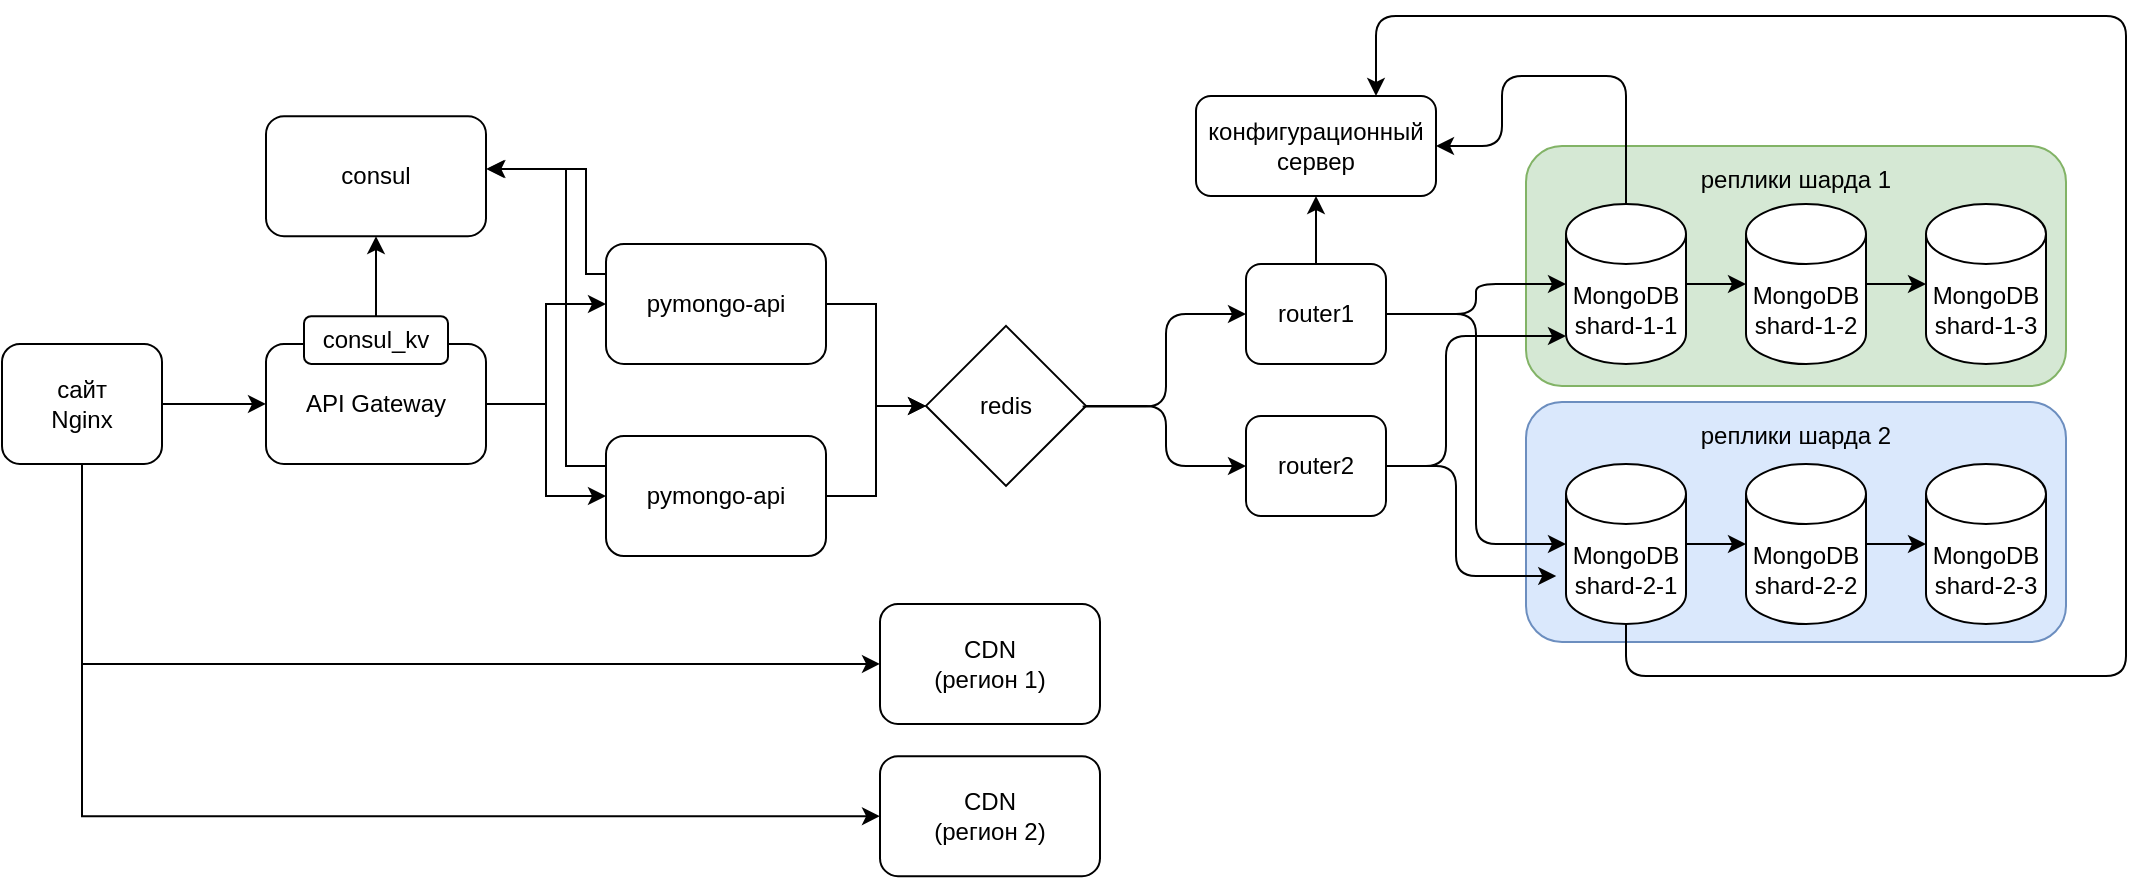 <mxfile version="24.7.17">
  <diagram name="Page-1" id="-H_mtQnk-PTXWXPvYvuk">
    <mxGraphModel dx="-426" dy="1047" grid="1" gridSize="10" guides="1" tooltips="1" connect="1" arrows="1" fold="1" page="1" pageScale="1" pageWidth="1169" pageHeight="827" math="0" shadow="0">
      <root>
        <mxCell id="0" />
        <mxCell id="1" parent="0" />
        <mxCell id="W5bVdVhqWJVxm2qdPFO--1" value="redis" style="rhombus;whiteSpace=wrap;html=1;" vertex="1" parent="1">
          <mxGeometry x="2854" y="344.95" width="80" height="80" as="geometry" />
        </mxCell>
        <mxCell id="W5bVdVhqWJVxm2qdPFO--2" value="реплики шарда 2&lt;div&gt;&lt;br&gt;&lt;/div&gt;&lt;div&gt;&lt;br&gt;&lt;/div&gt;&lt;div&gt;&lt;br&gt;&lt;/div&gt;&lt;div&gt;&lt;br&gt;&lt;/div&gt;&lt;div&gt;&lt;br&gt;&lt;/div&gt;&lt;div&gt;&lt;br&gt;&lt;/div&gt;" style="rounded=1;whiteSpace=wrap;html=1;fillColor=#dae8fc;strokeColor=#6c8ebf;" vertex="1" parent="1">
          <mxGeometry x="3154" y="383" width="270" height="120" as="geometry" />
        </mxCell>
        <mxCell id="W5bVdVhqWJVxm2qdPFO--3" value="реплики шарда 1&lt;div&gt;&lt;br&gt;&lt;/div&gt;&lt;div&gt;&lt;br&gt;&lt;/div&gt;&lt;div&gt;&lt;br&gt;&lt;/div&gt;&lt;div&gt;&lt;br&gt;&lt;/div&gt;&lt;div&gt;&lt;br&gt;&lt;/div&gt;&lt;div&gt;&lt;br&gt;&lt;/div&gt;" style="rounded=1;whiteSpace=wrap;html=1;fillColor=#d5e8d4;strokeColor=#82b366;" vertex="1" parent="1">
          <mxGeometry x="3154" y="255" width="270" height="120" as="geometry" />
        </mxCell>
        <mxCell id="W5bVdVhqWJVxm2qdPFO--4" value="" style="edgeStyle=orthogonalEdgeStyle;rounded=0;orthogonalLoop=1;jettySize=auto;html=1;" edge="1" source="W5bVdVhqWJVxm2qdPFO--6" target="W5bVdVhqWJVxm2qdPFO--17" parent="1">
          <mxGeometry relative="1" as="geometry" />
        </mxCell>
        <mxCell id="W5bVdVhqWJVxm2qdPFO--5" style="edgeStyle=orthogonalEdgeStyle;rounded=1;orthogonalLoop=1;jettySize=auto;html=1;entryX=1;entryY=0.5;entryDx=0;entryDy=0;curved=0;" edge="1" source="W5bVdVhqWJVxm2qdPFO--6" target="W5bVdVhqWJVxm2qdPFO--24" parent="1">
          <mxGeometry relative="1" as="geometry">
            <Array as="points">
              <mxPoint x="3204" y="220" />
              <mxPoint x="3142" y="220" />
              <mxPoint x="3142" y="255" />
            </Array>
          </mxGeometry>
        </mxCell>
        <mxCell id="W5bVdVhqWJVxm2qdPFO--6" value="MongoDB&lt;div&gt;shard-1-1&lt;/div&gt;" style="shape=cylinder3;whiteSpace=wrap;html=1;boundedLbl=1;backgroundOutline=1;size=15;" vertex="1" parent="1">
          <mxGeometry x="3174" y="284" width="60" height="80" as="geometry" />
        </mxCell>
        <mxCell id="W5bVdVhqWJVxm2qdPFO--7" value="" style="edgeStyle=orthogonalEdgeStyle;rounded=1;orthogonalLoop=1;jettySize=auto;html=1;curved=0;exitX=0.979;exitY=0.503;exitDx=0;exitDy=0;exitPerimeter=0;" edge="1" source="W5bVdVhqWJVxm2qdPFO--1" target="W5bVdVhqWJVxm2qdPFO--23" parent="1">
          <mxGeometry relative="1" as="geometry" />
        </mxCell>
        <mxCell id="W5bVdVhqWJVxm2qdPFO--8" style="edgeStyle=orthogonalEdgeStyle;rounded=1;orthogonalLoop=1;jettySize=auto;html=1;entryX=0;entryY=0.5;entryDx=0;entryDy=0;curved=0;" edge="1" source="W5bVdVhqWJVxm2qdPFO--1" target="W5bVdVhqWJVxm2qdPFO--25" parent="1">
          <mxGeometry relative="1" as="geometry" />
        </mxCell>
        <mxCell id="W5bVdVhqWJVxm2qdPFO--9" value="" style="edgeStyle=orthogonalEdgeStyle;rounded=0;orthogonalLoop=1;jettySize=auto;html=1;" edge="1" source="W5bVdVhqWJVxm2qdPFO--10" target="W5bVdVhqWJVxm2qdPFO--1" parent="1">
          <mxGeometry relative="1" as="geometry" />
        </mxCell>
        <mxCell id="W5bVdVhqWJVxm2qdPFO--10" value="pymongo-api" style="rounded=1;whiteSpace=wrap;html=1;" vertex="1" parent="1">
          <mxGeometry x="2694" y="400" width="110" height="60" as="geometry" />
        </mxCell>
        <mxCell id="W5bVdVhqWJVxm2qdPFO--11" style="edgeStyle=orthogonalEdgeStyle;rounded=1;orthogonalLoop=1;jettySize=auto;html=1;exitX=1;exitY=0.5;exitDx=0;exitDy=0;entryX=0;entryY=0.5;entryDx=0;entryDy=0;entryPerimeter=0;curved=0;" edge="1" source="W5bVdVhqWJVxm2qdPFO--23" target="W5bVdVhqWJVxm2qdPFO--6" parent="1">
          <mxGeometry relative="1" as="geometry" />
        </mxCell>
        <mxCell id="W5bVdVhqWJVxm2qdPFO--12" value="" style="edgeStyle=orthogonalEdgeStyle;rounded=0;orthogonalLoop=1;jettySize=auto;html=1;" edge="1" source="W5bVdVhqWJVxm2qdPFO--14" target="W5bVdVhqWJVxm2qdPFO--20" parent="1">
          <mxGeometry relative="1" as="geometry" />
        </mxCell>
        <mxCell id="W5bVdVhqWJVxm2qdPFO--13" style="edgeStyle=orthogonalEdgeStyle;rounded=1;orthogonalLoop=1;jettySize=auto;html=1;exitX=0.5;exitY=1;exitDx=0;exitDy=0;exitPerimeter=0;entryX=0.75;entryY=0;entryDx=0;entryDy=0;curved=0;" edge="1" source="W5bVdVhqWJVxm2qdPFO--14" target="W5bVdVhqWJVxm2qdPFO--24" parent="1">
          <mxGeometry relative="1" as="geometry">
            <mxPoint x="3104" y="300" as="targetPoint" />
            <Array as="points">
              <mxPoint x="3204" y="520" />
              <mxPoint x="3454" y="520" />
              <mxPoint x="3454" y="190" />
              <mxPoint x="3079" y="190" />
            </Array>
          </mxGeometry>
        </mxCell>
        <mxCell id="W5bVdVhqWJVxm2qdPFO--14" value="MongoDB&lt;div&gt;shard-2-1&lt;/div&gt;" style="shape=cylinder3;whiteSpace=wrap;html=1;boundedLbl=1;backgroundOutline=1;size=15;" vertex="1" parent="1">
          <mxGeometry x="3174" y="414" width="60" height="80" as="geometry" />
        </mxCell>
        <mxCell id="W5bVdVhqWJVxm2qdPFO--15" style="edgeStyle=orthogonalEdgeStyle;rounded=1;orthogonalLoop=1;jettySize=auto;html=1;entryX=0;entryY=0.5;entryDx=0;entryDy=0;entryPerimeter=0;curved=0;exitX=1;exitY=0.5;exitDx=0;exitDy=0;" edge="1" source="W5bVdVhqWJVxm2qdPFO--23" target="W5bVdVhqWJVxm2qdPFO--14" parent="1">
          <mxGeometry relative="1" as="geometry" />
        </mxCell>
        <mxCell id="W5bVdVhqWJVxm2qdPFO--16" value="" style="edgeStyle=orthogonalEdgeStyle;rounded=0;orthogonalLoop=1;jettySize=auto;html=1;" edge="1" source="W5bVdVhqWJVxm2qdPFO--17" target="W5bVdVhqWJVxm2qdPFO--18" parent="1">
          <mxGeometry relative="1" as="geometry" />
        </mxCell>
        <mxCell id="W5bVdVhqWJVxm2qdPFO--17" value="MongoDB&lt;div&gt;shard-1-2&lt;/div&gt;" style="shape=cylinder3;whiteSpace=wrap;html=1;boundedLbl=1;backgroundOutline=1;size=15;" vertex="1" parent="1">
          <mxGeometry x="3264" y="284" width="60" height="80" as="geometry" />
        </mxCell>
        <mxCell id="W5bVdVhqWJVxm2qdPFO--18" value="MongoDB&lt;div&gt;shard-1-3&lt;/div&gt;" style="shape=cylinder3;whiteSpace=wrap;html=1;boundedLbl=1;backgroundOutline=1;size=15;" vertex="1" parent="1">
          <mxGeometry x="3354" y="284" width="60" height="80" as="geometry" />
        </mxCell>
        <mxCell id="W5bVdVhqWJVxm2qdPFO--19" value="" style="edgeStyle=orthogonalEdgeStyle;rounded=0;orthogonalLoop=1;jettySize=auto;html=1;" edge="1" source="W5bVdVhqWJVxm2qdPFO--20" target="W5bVdVhqWJVxm2qdPFO--21" parent="1">
          <mxGeometry relative="1" as="geometry" />
        </mxCell>
        <mxCell id="W5bVdVhqWJVxm2qdPFO--20" value="MongoDB&lt;div&gt;shard-2-2&lt;/div&gt;" style="shape=cylinder3;whiteSpace=wrap;html=1;boundedLbl=1;backgroundOutline=1;size=15;" vertex="1" parent="1">
          <mxGeometry x="3264" y="414" width="60" height="80" as="geometry" />
        </mxCell>
        <mxCell id="W5bVdVhqWJVxm2qdPFO--21" value="MongoDB&lt;div&gt;shard-2-3&lt;/div&gt;" style="shape=cylinder3;whiteSpace=wrap;html=1;boundedLbl=1;backgroundOutline=1;size=15;" vertex="1" parent="1">
          <mxGeometry x="3354" y="414" width="60" height="80" as="geometry" />
        </mxCell>
        <mxCell id="W5bVdVhqWJVxm2qdPFO--22" value="" style="edgeStyle=orthogonalEdgeStyle;rounded=0;orthogonalLoop=1;jettySize=auto;html=1;" edge="1" source="W5bVdVhqWJVxm2qdPFO--23" target="W5bVdVhqWJVxm2qdPFO--24" parent="1">
          <mxGeometry relative="1" as="geometry" />
        </mxCell>
        <mxCell id="W5bVdVhqWJVxm2qdPFO--23" value="router1" style="rounded=1;whiteSpace=wrap;html=1;" vertex="1" parent="1">
          <mxGeometry x="3014" y="314" width="70" height="50" as="geometry" />
        </mxCell>
        <mxCell id="W5bVdVhqWJVxm2qdPFO--24" value="конфигурационный сервер" style="rounded=1;whiteSpace=wrap;html=1;" vertex="1" parent="1">
          <mxGeometry x="2989" y="230" width="120" height="50" as="geometry" />
        </mxCell>
        <mxCell id="W5bVdVhqWJVxm2qdPFO--25" value="router2" style="rounded=1;whiteSpace=wrap;html=1;" vertex="1" parent="1">
          <mxGeometry x="3014" y="390" width="70" height="50" as="geometry" />
        </mxCell>
        <mxCell id="W5bVdVhqWJVxm2qdPFO--26" style="edgeStyle=orthogonalEdgeStyle;rounded=1;orthogonalLoop=1;jettySize=auto;html=1;exitX=1;exitY=0.5;exitDx=0;exitDy=0;curved=0;" edge="1" source="W5bVdVhqWJVxm2qdPFO--25" parent="1">
          <mxGeometry relative="1" as="geometry">
            <mxPoint x="3174" y="350" as="targetPoint" />
            <Array as="points">
              <mxPoint x="3114" y="415" />
              <mxPoint x="3114" y="350" />
              <mxPoint x="3174" y="350" />
            </Array>
          </mxGeometry>
        </mxCell>
        <mxCell id="W5bVdVhqWJVxm2qdPFO--27" style="edgeStyle=orthogonalEdgeStyle;rounded=1;orthogonalLoop=1;jettySize=auto;html=1;exitX=1;exitY=0.5;exitDx=0;exitDy=0;entryX=0.056;entryY=0.725;entryDx=0;entryDy=0;entryPerimeter=0;curved=0;" edge="1" source="W5bVdVhqWJVxm2qdPFO--25" target="W5bVdVhqWJVxm2qdPFO--2" parent="1">
          <mxGeometry relative="1" as="geometry" />
        </mxCell>
        <mxCell id="W5bVdVhqWJVxm2qdPFO--29" value="" style="edgeStyle=orthogonalEdgeStyle;rounded=0;orthogonalLoop=1;jettySize=auto;html=1;entryX=0;entryY=0.5;entryDx=0;entryDy=0;" edge="1" parent="1" source="W5bVdVhqWJVxm2qdPFO--28" target="W5bVdVhqWJVxm2qdPFO--1">
          <mxGeometry relative="1" as="geometry" />
        </mxCell>
        <mxCell id="W5bVdVhqWJVxm2qdPFO--35" style="edgeStyle=orthogonalEdgeStyle;rounded=0;orthogonalLoop=1;jettySize=auto;html=1;exitX=0;exitY=0.25;exitDx=0;exitDy=0;entryX=1.001;entryY=0.44;entryDx=0;entryDy=0;entryPerimeter=0;" edge="1" parent="1" source="W5bVdVhqWJVxm2qdPFO--28" target="W5bVdVhqWJVxm2qdPFO--31">
          <mxGeometry relative="1" as="geometry">
            <mxPoint x="2634" y="270.07" as="targetPoint" />
            <Array as="points">
              <mxPoint x="2684" y="319.07" />
              <mxPoint x="2684" y="266.07" />
            </Array>
          </mxGeometry>
        </mxCell>
        <mxCell id="W5bVdVhqWJVxm2qdPFO--28" value="pymongo-api" style="rounded=1;whiteSpace=wrap;html=1;" vertex="1" parent="1">
          <mxGeometry x="2694" y="303.95" width="110" height="60" as="geometry" />
        </mxCell>
        <mxCell id="W5bVdVhqWJVxm2qdPFO--32" value="" style="edgeStyle=orthogonalEdgeStyle;rounded=0;orthogonalLoop=1;jettySize=auto;html=1;" edge="1" parent="1" source="W5bVdVhqWJVxm2qdPFO--30" target="W5bVdVhqWJVxm2qdPFO--28">
          <mxGeometry relative="1" as="geometry" />
        </mxCell>
        <mxCell id="W5bVdVhqWJVxm2qdPFO--33" style="edgeStyle=orthogonalEdgeStyle;rounded=0;orthogonalLoop=1;jettySize=auto;html=1;exitX=1;exitY=0.5;exitDx=0;exitDy=0;entryX=0;entryY=0.5;entryDx=0;entryDy=0;" edge="1" parent="1" source="W5bVdVhqWJVxm2qdPFO--30" target="W5bVdVhqWJVxm2qdPFO--10">
          <mxGeometry relative="1" as="geometry" />
        </mxCell>
        <mxCell id="W5bVdVhqWJVxm2qdPFO--30" value="API Gateway" style="rounded=1;whiteSpace=wrap;html=1;" vertex="1" parent="1">
          <mxGeometry x="2524" y="353.95" width="110" height="60" as="geometry" />
        </mxCell>
        <mxCell id="W5bVdVhqWJVxm2qdPFO--31" value="consul" style="rounded=1;whiteSpace=wrap;html=1;" vertex="1" parent="1">
          <mxGeometry x="2524" y="240.07" width="110" height="60" as="geometry" />
        </mxCell>
        <mxCell id="W5bVdVhqWJVxm2qdPFO--34" style="edgeStyle=orthogonalEdgeStyle;rounded=0;orthogonalLoop=1;jettySize=auto;html=1;exitX=0;exitY=0.25;exitDx=0;exitDy=0;entryX=1.006;entryY=0.44;entryDx=0;entryDy=0;entryPerimeter=0;" edge="1" parent="1" source="W5bVdVhqWJVxm2qdPFO--10" target="W5bVdVhqWJVxm2qdPFO--31">
          <mxGeometry relative="1" as="geometry">
            <Array as="points">
              <mxPoint x="2674" y="415.07" />
              <mxPoint x="2674" y="266.07" />
            </Array>
          </mxGeometry>
        </mxCell>
        <mxCell id="W5bVdVhqWJVxm2qdPFO--37" value="" style="edgeStyle=orthogonalEdgeStyle;rounded=0;orthogonalLoop=1;jettySize=auto;html=1;" edge="1" parent="1" source="W5bVdVhqWJVxm2qdPFO--36" target="W5bVdVhqWJVxm2qdPFO--30">
          <mxGeometry relative="1" as="geometry" />
        </mxCell>
        <mxCell id="W5bVdVhqWJVxm2qdPFO--41" style="edgeStyle=orthogonalEdgeStyle;rounded=0;orthogonalLoop=1;jettySize=auto;html=1;exitX=0.5;exitY=1;exitDx=0;exitDy=0;entryX=0;entryY=0.5;entryDx=0;entryDy=0;" edge="1" parent="1" source="W5bVdVhqWJVxm2qdPFO--36" target="W5bVdVhqWJVxm2qdPFO--40">
          <mxGeometry relative="1" as="geometry" />
        </mxCell>
        <mxCell id="W5bVdVhqWJVxm2qdPFO--43" style="edgeStyle=orthogonalEdgeStyle;rounded=0;orthogonalLoop=1;jettySize=auto;html=1;exitX=0.5;exitY=1;exitDx=0;exitDy=0;entryX=0;entryY=0.5;entryDx=0;entryDy=0;" edge="1" parent="1" source="W5bVdVhqWJVxm2qdPFO--36" target="W5bVdVhqWJVxm2qdPFO--42">
          <mxGeometry relative="1" as="geometry" />
        </mxCell>
        <mxCell id="W5bVdVhqWJVxm2qdPFO--36" value="сайт&lt;div&gt;Nginx&lt;/div&gt;" style="rounded=1;whiteSpace=wrap;html=1;" vertex="1" parent="1">
          <mxGeometry x="2392" y="353.95" width="80" height="60" as="geometry" />
        </mxCell>
        <mxCell id="W5bVdVhqWJVxm2qdPFO--39" value="" style="edgeStyle=orthogonalEdgeStyle;rounded=0;orthogonalLoop=1;jettySize=auto;html=1;" edge="1" parent="1" source="W5bVdVhqWJVxm2qdPFO--38" target="W5bVdVhqWJVxm2qdPFO--31">
          <mxGeometry relative="1" as="geometry" />
        </mxCell>
        <mxCell id="W5bVdVhqWJVxm2qdPFO--38" value="consul_kv" style="rounded=1;whiteSpace=wrap;html=1;" vertex="1" parent="1">
          <mxGeometry x="2543" y="340.07" width="72" height="23.88" as="geometry" />
        </mxCell>
        <mxCell id="W5bVdVhqWJVxm2qdPFO--40" value="CDN&lt;div&gt;(регион 1)&lt;/div&gt;" style="rounded=1;whiteSpace=wrap;html=1;" vertex="1" parent="1">
          <mxGeometry x="2831" y="483.95" width="110" height="60" as="geometry" />
        </mxCell>
        <mxCell id="W5bVdVhqWJVxm2qdPFO--42" value="CDN&lt;div&gt;(регион 2)&lt;/div&gt;" style="rounded=1;whiteSpace=wrap;html=1;" vertex="1" parent="1">
          <mxGeometry x="2831" y="560.07" width="110" height="60" as="geometry" />
        </mxCell>
      </root>
    </mxGraphModel>
  </diagram>
</mxfile>
